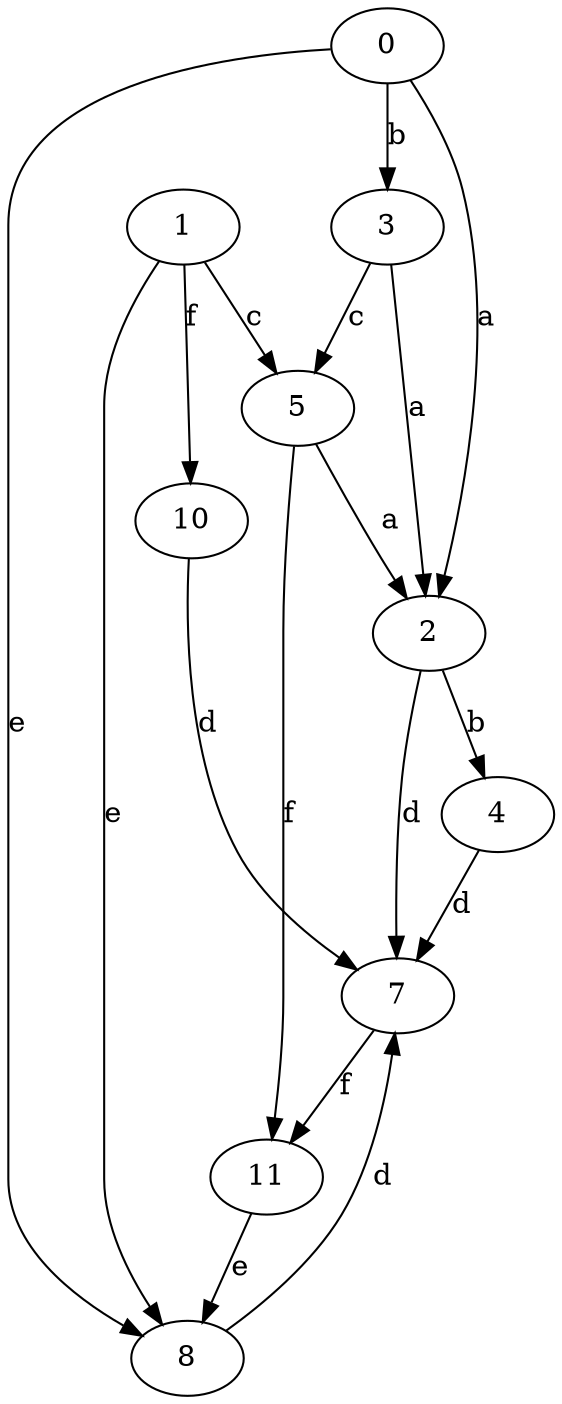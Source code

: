 strict digraph  {
1;
2;
3;
4;
5;
7;
0;
8;
10;
11;
1 -> 5  [label=c];
1 -> 8  [label=e];
1 -> 10  [label=f];
2 -> 4  [label=b];
2 -> 7  [label=d];
3 -> 2  [label=a];
3 -> 5  [label=c];
4 -> 7  [label=d];
5 -> 2  [label=a];
5 -> 11  [label=f];
7 -> 11  [label=f];
0 -> 2  [label=a];
0 -> 3  [label=b];
0 -> 8  [label=e];
8 -> 7  [label=d];
10 -> 7  [label=d];
11 -> 8  [label=e];
}

